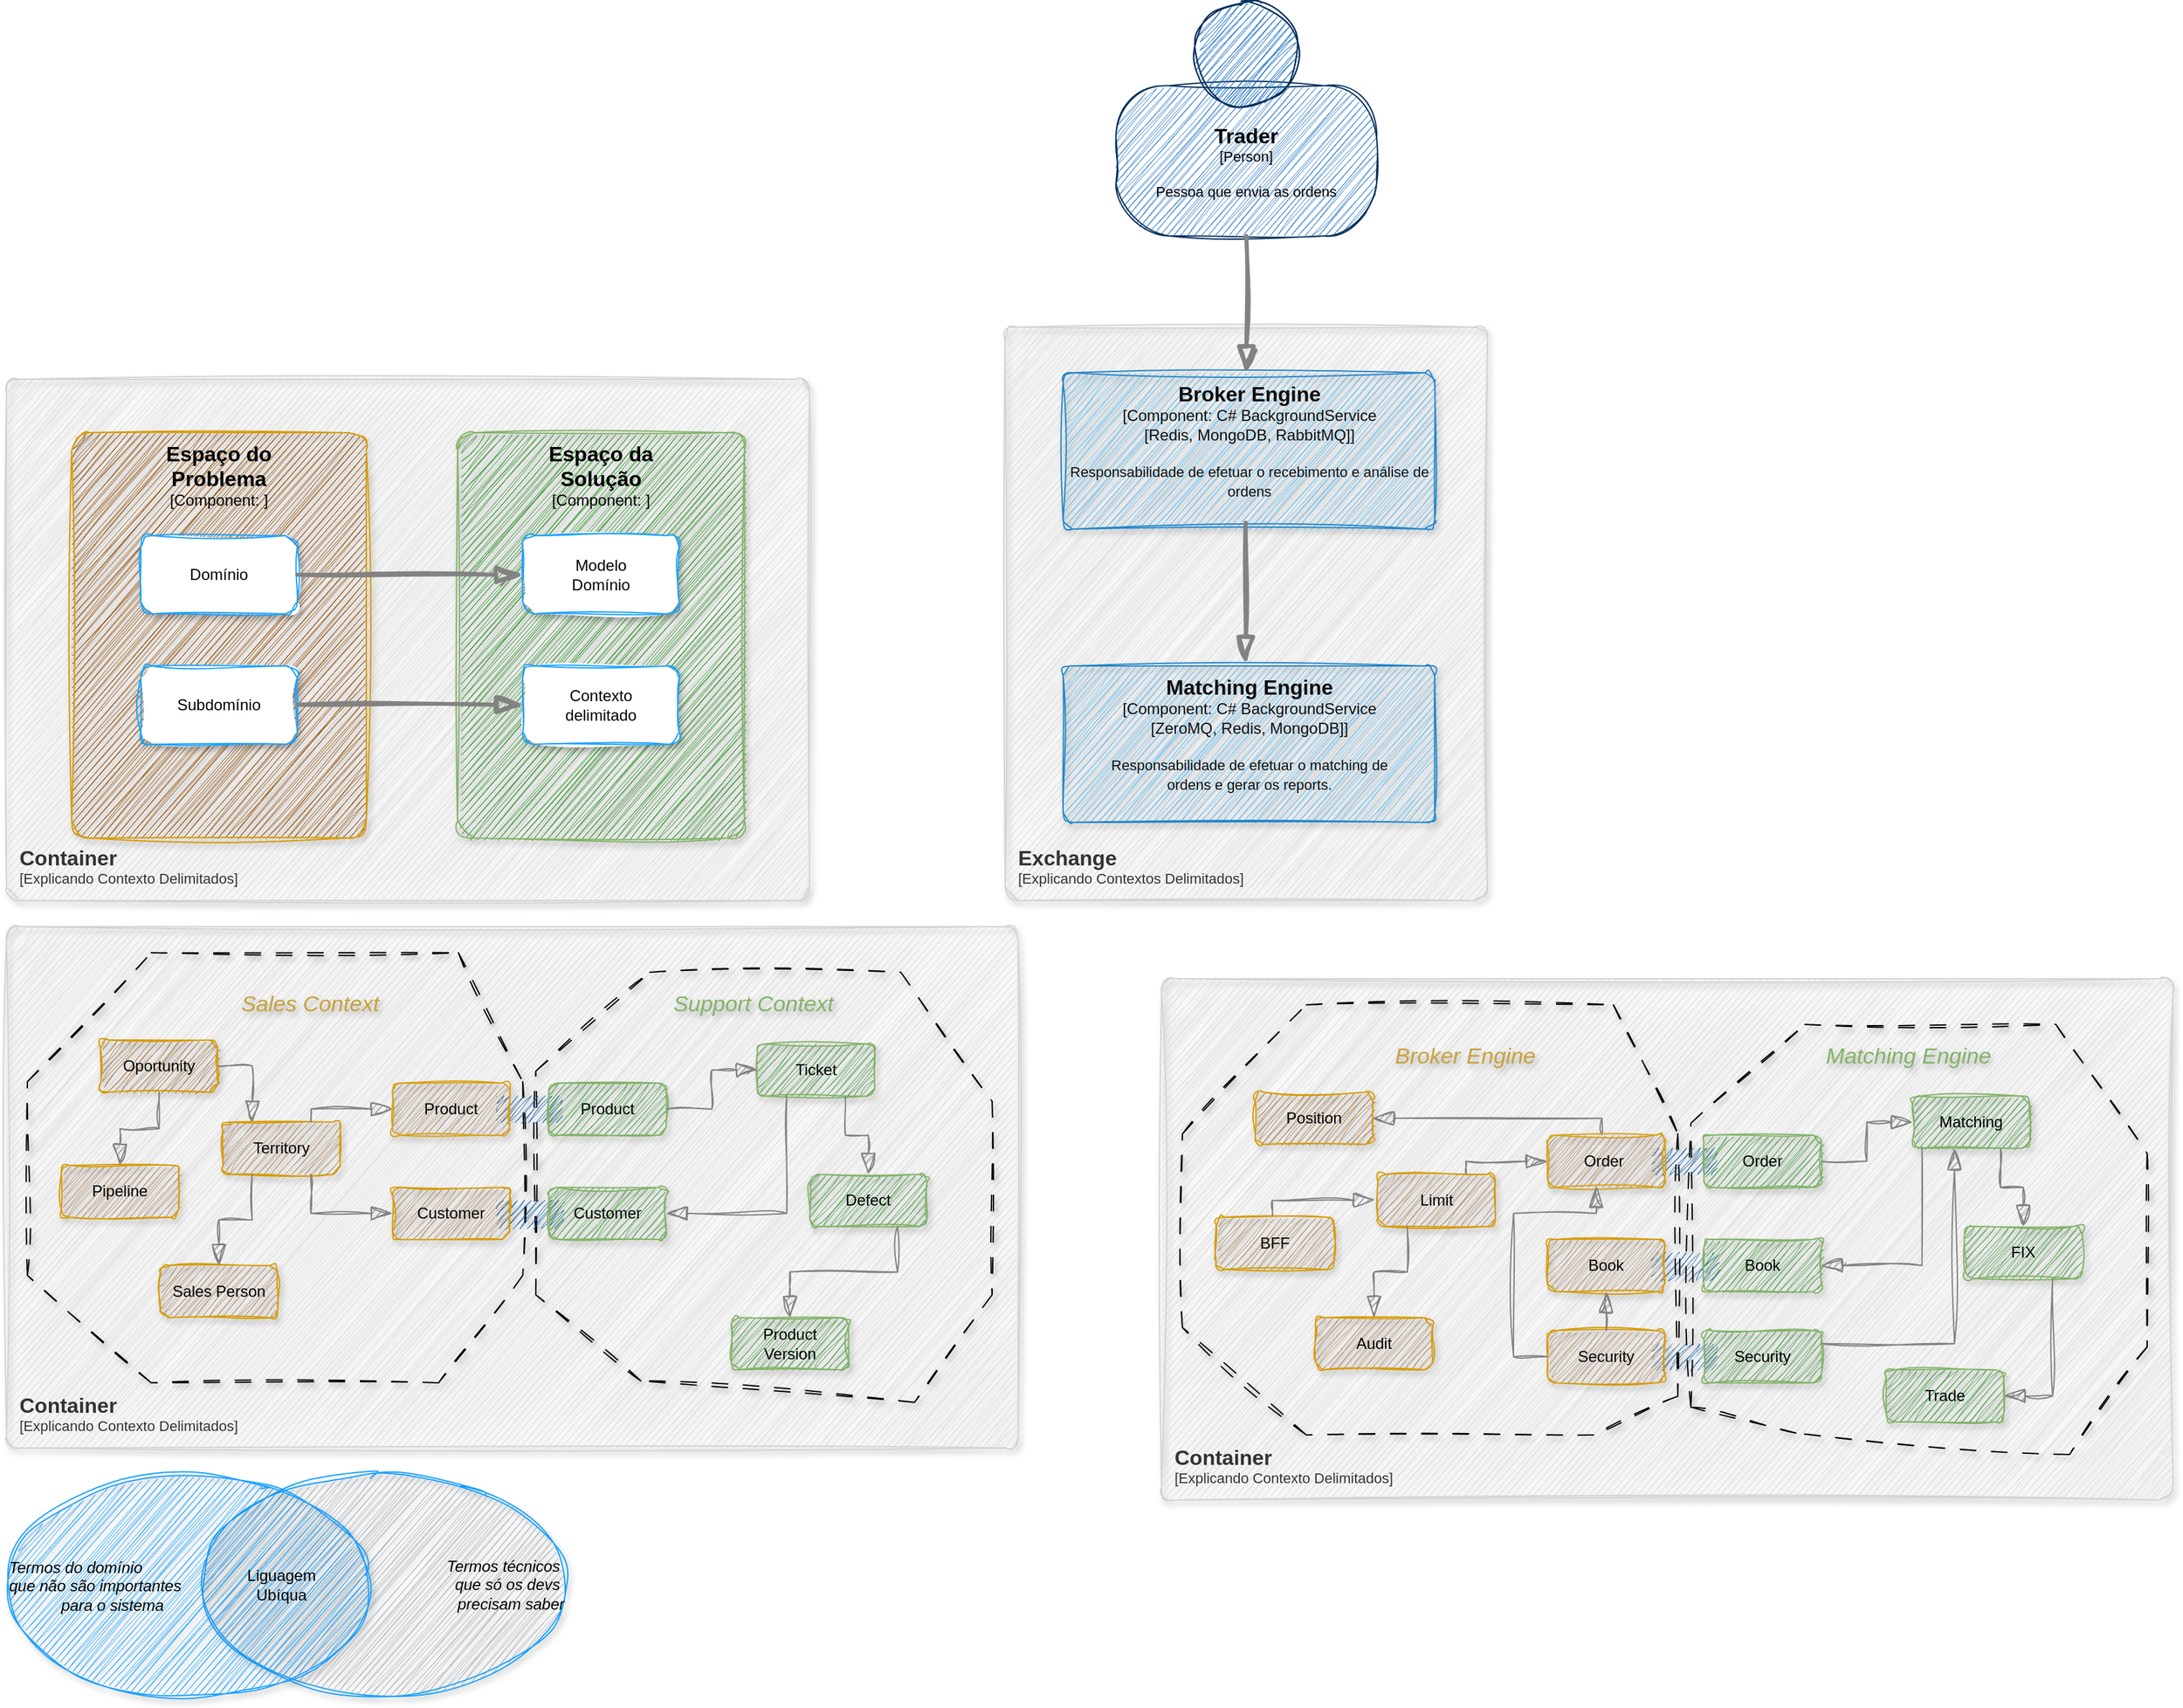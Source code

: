 <mxfile version="24.7.1" type="device">
  <diagram name="Page-1" id="RloGJpYMIdvcqcdj3OxJ">
    <mxGraphModel dx="3782" dy="4445" grid="1" gridSize="10" guides="1" tooltips="1" connect="1" arrows="1" fold="1" page="1" pageScale="1" pageWidth="850" pageHeight="1100" math="0" shadow="0">
      <root>
        <mxCell id="0" />
        <mxCell id="1" parent="0" />
        <mxCell id="sdNyDFk5IxW9DPWMKQOS-30" value="" style="rounded=0;whiteSpace=wrap;html=1;strokeColor=none;fillColor=#0c5ea6;sketch=1;curveFitting=1;jiggle=2;" vertex="1" parent="1">
          <mxGeometry x="-1274" y="-1390" width="50" height="20" as="geometry" />
        </mxCell>
        <mxCell id="sdNyDFk5IxW9DPWMKQOS-4" value="" style="rounded=0;whiteSpace=wrap;html=1;strokeColor=none;fillColor=#0c5ea6;sketch=1;curveFitting=1;jiggle=2;" vertex="1" parent="1">
          <mxGeometry x="-1274" y="-1460" width="50" height="20" as="geometry" />
        </mxCell>
        <object placeholders="1" c4Name="Container" c4Type="ContainerScopeBoundary" c4Application="Explicando Contexto Delimitados" label="&lt;font style=&quot;font-size: 16px&quot;&gt;&lt;b&gt;&lt;div style=&quot;&quot;&gt;%c4Name%&lt;/div&gt;&lt;/b&gt;&lt;/font&gt;&lt;div style=&quot;&quot;&gt;[%c4Application%]&lt;/div&gt;" id="ZBGyYvDXjg_CmxSVn3i1-15">
          <mxCell style="rounded=1;fontSize=11;whiteSpace=wrap;html=1;arcSize=20;fillColor=#DBDBDB;strokeColor=#d4d3d3;fontColor=#333333;labelBackgroundColor=none;align=left;verticalAlign=bottom;labelBorderColor=none;spacingTop=0;spacing=10;metaEdit=1;rotatable=0;perimeter=rectanglePerimeter;noLabel=0;labelPadding=0;allowArrows=0;connectable=0;expand=0;recursiveResize=0;editable=1;pointerEvents=0;absoluteArcSize=1;points=[[0.25,0,0],[0.5,0,0],[0.75,0,0],[1,0.25,0],[1,0.5,0],[1,0.75,0],[0.75,1,0],[0.5,1,0],[0.25,1,0],[0,0.75,0],[0,0.5,0],[0,0.25,0]];shadow=1;gradientColor=none;sketch=1;curveFitting=1;jiggle=2;glass=0;" parent="1" vertex="1">
            <mxGeometry x="-2536" y="-1710" width="776" height="400" as="geometry" />
          </mxCell>
        </object>
        <mxCell id="ZBGyYvDXjg_CmxSVn3i1-27" value="" style="verticalLabelPosition=bottom;verticalAlign=top;html=1;shape=mxgraph.basic.polygon;polyCoords=[[0.25,0],[0.87,0],[1,0.3],[1,0.75],[0.83,1],[0.25,1],[0,0.75],[0,0.3]];polyline=0;fillColor=none;dashed=1;dashPattern=12 12;sketch=1;curveFitting=1;jiggle=2;shadow=1;" parent="1" vertex="1">
          <mxGeometry x="-2520" y="-1690" width="380" height="330" as="geometry" />
        </mxCell>
        <mxCell id="ZBGyYvDXjg_CmxSVn3i1-37" value="" style="verticalLabelPosition=bottom;verticalAlign=top;html=1;shape=mxgraph.basic.polygon;polyCoords=[[0.25,0],[0.8,0],[1,0.3],[1,0.75],[0.83,1],[0.23,0.95],[0,0.75],[0,0.23]];polyline=0;fillColor=none;dashed=1;dashPattern=12 12;sketch=1;curveFitting=1;jiggle=2;shadow=1;" parent="1" vertex="1">
          <mxGeometry x="-2130" y="-1675" width="350" height="330" as="geometry" />
        </mxCell>
        <mxCell id="ZBGyYvDXjg_CmxSVn3i1-48" value="" style="rounded=0;whiteSpace=wrap;html=1;strokeColor=none;fillColor=#0c5ea6;sketch=1;curveFitting=1;jiggle=2;" parent="1" vertex="1">
          <mxGeometry x="-2160" y="-1500" width="50" height="20" as="geometry" />
        </mxCell>
        <mxCell id="ZBGyYvDXjg_CmxSVn3i1-47" value="" style="rounded=0;whiteSpace=wrap;html=1;strokeColor=none;fillColor=#0c5ea6;sketch=1;curveFitting=1;jiggle=2;" parent="1" vertex="1">
          <mxGeometry x="-2160" y="-1580" width="50" height="20" as="geometry" />
        </mxCell>
        <mxCell id="ZBGyYvDXjg_CmxSVn3i1-5" value="Termos técnicos&amp;nbsp;&lt;div&gt;que só os devs&amp;nbsp;&lt;/div&gt;&lt;div&gt;precisam saber&lt;/div&gt;" style="ellipse;whiteSpace=wrap;html=1;fillColor=#a7b0b4;strokeColor=#1ba2ff;sketch=1;curveFitting=1;jiggle=2;shadow=1;align=right;fontStyle=2" parent="1" vertex="1">
          <mxGeometry x="-2386" y="-1290" width="279.5" height="170" as="geometry" />
        </mxCell>
        <object placeholders="1" c4Name="Container" c4Type="ContainerScopeBoundary" c4Application="Explicando Contexto Delimitados" label="&lt;font style=&quot;font-size: 16px&quot;&gt;&lt;b&gt;&lt;div style=&quot;&quot;&gt;%c4Name%&lt;/div&gt;&lt;/b&gt;&lt;/font&gt;&lt;div style=&quot;&quot;&gt;[%c4Application%]&lt;/div&gt;" id="ZBGyYvDXjg_CmxSVn3i1-1">
          <mxCell style="rounded=1;fontSize=11;whiteSpace=wrap;html=1;arcSize=20;fillColor=#DBDBDB;strokeColor=#d4d3d3;fontColor=#333333;labelBackgroundColor=none;align=left;verticalAlign=bottom;labelBorderColor=none;spacingTop=0;spacing=10;metaEdit=1;rotatable=0;perimeter=rectanglePerimeter;noLabel=0;labelPadding=0;allowArrows=0;connectable=0;expand=0;recursiveResize=0;editable=1;pointerEvents=0;absoluteArcSize=1;points=[[0.25,0,0],[0.5,0,0],[0.75,0,0],[1,0.25,0],[1,0.5,0],[1,0.75,0],[0.75,1,0],[0.5,1,0],[0.25,1,0],[0,0.75,0],[0,0.5,0],[0,0.25,0]];shadow=1;gradientColor=none;sketch=1;curveFitting=1;jiggle=2;glass=0;" parent="1" vertex="1">
            <mxGeometry x="-2536" y="-2130" width="616" height="400" as="geometry" />
          </mxCell>
        </object>
        <object placeholders="1" c4Name="Espaço do &#xa;Problema" c4Type="Component" c4Technology="" c4Description="" label="&lt;font style=&quot;font-size: 16px&quot;&gt;&lt;b&gt;%c4Name%&lt;/b&gt;&lt;/font&gt;&lt;div&gt;[%c4Type%: %c4Technology%]&lt;/div&gt;&lt;br&gt;&lt;div&gt;&lt;font style=&quot;font-size: 11px&quot;&gt;%c4Description%&lt;/font&gt;&lt;/div&gt;" id="ZBGyYvDXjg_CmxSVn3i1-2">
          <mxCell style="rounded=1;whiteSpace=wrap;html=1;labelBackgroundColor=none;fillColor=#944c00;align=center;arcSize=6;strokeColor=#d79b00;metaEdit=1;resizable=1;points=[[0.25,0,0],[0.5,0,0],[0.75,0,0],[1,0.25,0],[1,0.5,0],[1,0.75,0],[0.75,1,0],[0.5,1,0],[0.25,1,0],[0,0.75,0],[0,0.5,0],[0,0.25,0]];resizeWidth=0;glass=0;shadow=1;sketch=1;curveFitting=1;jiggle=2;verticalAlign=top;movable=1;rotatable=1;deletable=1;editable=1;locked=0;connectable=1;" parent="1" vertex="1">
            <mxGeometry x="-2486" y="-2089" width="226" height="311" as="geometry" />
          </mxCell>
        </object>
        <object placeholders="1" c4Name="Espaço da &#xa;Solução" c4Type="Component" c4Technology="" c4Description="" label="&lt;font style=&quot;font-size: 16px&quot;&gt;&lt;b&gt;%c4Name%&lt;/b&gt;&lt;/font&gt;&lt;div&gt;[%c4Type%: %c4Technology%]&lt;/div&gt;&lt;br&gt;&lt;div&gt;&lt;font style=&quot;font-size: 11px&quot;&gt;%c4Description%&lt;/font&gt;&lt;/div&gt;" id="ZBGyYvDXjg_CmxSVn3i1-3">
          <mxCell style="rounded=1;whiteSpace=wrap;html=1;labelBackgroundColor=none;fillColor=#279121;align=center;arcSize=6;strokeColor=#82b366;metaEdit=1;resizable=1;points=[[0.25,0,0],[0.5,0,0],[0.75,0,0],[1,0.25,0],[1,0.5,0],[1,0.75,0],[0.75,1,0],[0.5,1,0],[0.25,1,0],[0,0.75,0],[0,0.5,0],[0,0.25,0]];resizeWidth=0;glass=0;shadow=1;sketch=1;curveFitting=1;jiggle=2;verticalAlign=top;movable=1;rotatable=1;deletable=1;editable=1;locked=0;connectable=1;" parent="1" vertex="1">
            <mxGeometry x="-2190" y="-2089" width="220" height="311" as="geometry" />
          </mxCell>
        </object>
        <mxCell id="ZBGyYvDXjg_CmxSVn3i1-4" value="Termos do domínio&amp;nbsp;&lt;div&gt;que não são importantes&amp;nbsp;&lt;/div&gt;&lt;blockquote style=&quot;margin: 0 0 0 40px; border: none; padding: 0px;&quot;&gt;&lt;div style=&quot;&quot;&gt;para o sistema&lt;/div&gt;&lt;/blockquote&gt;" style="ellipse;whiteSpace=wrap;html=1;fillColor=#1ba2ff;strokeColor=#1ba2ff;sketch=1;curveFitting=1;jiggle=2;shadow=1;align=left;fontStyle=2" parent="1" vertex="1">
          <mxGeometry x="-2536" y="-1289" width="279.5" height="170" as="geometry" />
        </mxCell>
        <mxCell id="ZBGyYvDXjg_CmxSVn3i1-6" value="Liguagem&lt;div&gt;Ubíqua&lt;/div&gt;" style="text;html=1;align=center;verticalAlign=middle;whiteSpace=wrap;rounded=0;" parent="1" vertex="1">
          <mxGeometry x="-2355" y="-1220" width="60" height="30" as="geometry" />
        </mxCell>
        <mxCell id="ZBGyYvDXjg_CmxSVn3i1-7" value="Domínio" style="rounded=1;whiteSpace=wrap;html=1;sketch=1;curveFitting=1;jiggle=2;shadow=1;strokeColor=#1ba2ff;" parent="1" vertex="1">
          <mxGeometry x="-2433" y="-2010" width="120" height="60" as="geometry" />
        </mxCell>
        <mxCell id="ZBGyYvDXjg_CmxSVn3i1-8" value="Subdomínio" style="rounded=1;whiteSpace=wrap;html=1;sketch=1;curveFitting=1;jiggle=2;shadow=1;strokeColor=#1ba2ff;" parent="1" vertex="1">
          <mxGeometry x="-2433" y="-1910" width="120" height="60" as="geometry" />
        </mxCell>
        <mxCell id="ZBGyYvDXjg_CmxSVn3i1-9" value="Modelo&lt;div&gt;Domínio&lt;/div&gt;" style="rounded=1;whiteSpace=wrap;html=1;sketch=1;curveFitting=1;jiggle=2;shadow=1;strokeColor=#1ba2ff;" parent="1" vertex="1">
          <mxGeometry x="-2140" y="-2010" width="120" height="60" as="geometry" />
        </mxCell>
        <mxCell id="ZBGyYvDXjg_CmxSVn3i1-10" value="Contexto&lt;div&gt;delimitado&lt;/div&gt;" style="rounded=1;whiteSpace=wrap;html=1;sketch=1;curveFitting=1;jiggle=2;shadow=1;strokeColor=#1ba2ff;" parent="1" vertex="1">
          <mxGeometry x="-2140" y="-1910" width="120" height="60" as="geometry" />
        </mxCell>
        <object placeholders="1" c4Type="Relationship" id="ZBGyYvDXjg_CmxSVn3i1-11">
          <mxCell style="endArrow=blockThin;html=1;fontSize=10;fontColor=#404040;strokeWidth=3;endFill=1;strokeColor=#828282;elbow=vertical;metaEdit=1;endSize=14;startSize=14;jumpStyle=arc;jumpSize=16;rounded=0;edgeStyle=orthogonalEdgeStyle;exitX=1;exitY=0.5;exitDx=0;exitDy=0;entryX=0;entryY=0.5;entryDx=0;entryDy=0;sketch=1;curveFitting=1;jiggle=2;" parent="1" source="ZBGyYvDXjg_CmxSVn3i1-7" target="ZBGyYvDXjg_CmxSVn3i1-9" edge="1">
            <mxGeometry width="240" relative="1" as="geometry">
              <mxPoint x="-2313" y="-1970" as="sourcePoint" />
              <mxPoint x="-2073" y="-1970" as="targetPoint" />
            </mxGeometry>
          </mxCell>
        </object>
        <object placeholders="1" c4Type="Relationship" id="ZBGyYvDXjg_CmxSVn3i1-12">
          <mxCell style="endArrow=blockThin;html=1;fontSize=10;fontColor=#404040;strokeWidth=3;endFill=1;strokeColor=#828282;elbow=vertical;metaEdit=1;endSize=14;startSize=14;jumpStyle=arc;jumpSize=16;rounded=0;edgeStyle=orthogonalEdgeStyle;exitX=1;exitY=0.5;exitDx=0;exitDy=0;entryX=0;entryY=0.5;entryDx=0;entryDy=0;sketch=1;curveFitting=1;jiggle=2;" parent="1" edge="1">
            <mxGeometry width="240" relative="1" as="geometry">
              <mxPoint x="-2313" y="-1880.24" as="sourcePoint" />
              <mxPoint x="-2140" y="-1880.24" as="targetPoint" />
            </mxGeometry>
          </mxCell>
        </object>
        <mxCell id="ZBGyYvDXjg_CmxSVn3i1-19" value="Oportunity" style="rounded=1;whiteSpace=wrap;html=1;sketch=1;curveFitting=1;jiggle=2;shadow=1;strokeColor=#d79b00;fillColor=#a87743;" parent="1" vertex="1">
          <mxGeometry x="-2464" y="-1623" width="90" height="40" as="geometry" />
        </mxCell>
        <object placeholders="1" c4Type="Relationship" id="ZBGyYvDXjg_CmxSVn3i1-25">
          <mxCell style="endArrow=blockThin;html=1;fontSize=10;fontColor=#404040;strokeWidth=1;endFill=1;strokeColor=#828282;elbow=vertical;metaEdit=1;endSize=14;startSize=14;jumpStyle=arc;jumpSize=16;rounded=0;edgeStyle=orthogonalEdgeStyle;exitX=1;exitY=0.5;exitDx=0;exitDy=0;entryX=0.25;entryY=0;entryDx=0;entryDy=0;sketch=1;curveFitting=1;jiggle=2;" parent="1" source="ZBGyYvDXjg_CmxSVn3i1-19" target="ZBGyYvDXjg_CmxSVn3i1-29" edge="1">
            <mxGeometry width="240" relative="1" as="geometry">
              <mxPoint x="-2350" y="-1620.34" as="sourcePoint" />
              <mxPoint x="-2259.36" y="-1590" as="targetPoint" />
            </mxGeometry>
          </mxCell>
        </object>
        <mxCell id="ZBGyYvDXjg_CmxSVn3i1-28" value="Pipeline" style="rounded=1;whiteSpace=wrap;html=1;sketch=1;curveFitting=1;jiggle=2;shadow=1;strokeColor=#d79b00;fillColor=#b48e65;" parent="1" vertex="1">
          <mxGeometry x="-2494" y="-1527" width="90" height="40" as="geometry" />
        </mxCell>
        <mxCell id="ZBGyYvDXjg_CmxSVn3i1-29" value="Territory" style="rounded=1;whiteSpace=wrap;html=1;sketch=1;curveFitting=1;jiggle=2;shadow=1;strokeColor=#d79b00;fillColor=#b48e65;" parent="1" vertex="1">
          <mxGeometry x="-2370" y="-1560" width="90" height="40" as="geometry" />
        </mxCell>
        <mxCell id="ZBGyYvDXjg_CmxSVn3i1-30" value="Sales Person" style="rounded=1;whiteSpace=wrap;html=1;sketch=1;curveFitting=1;jiggle=2;shadow=1;strokeColor=#d79b00;fillColor=#b48e65;" parent="1" vertex="1">
          <mxGeometry x="-2418" y="-1450" width="90" height="40" as="geometry" />
        </mxCell>
        <mxCell id="ZBGyYvDXjg_CmxSVn3i1-31" value="Customer" style="rounded=1;whiteSpace=wrap;html=1;sketch=1;curveFitting=1;jiggle=2;shadow=1;strokeColor=#d79b00;fillColor=#b48e65;" parent="1" vertex="1">
          <mxGeometry x="-2240" y="-1510" width="90" height="40" as="geometry" />
        </mxCell>
        <mxCell id="ZBGyYvDXjg_CmxSVn3i1-32" value="Product" style="rounded=1;whiteSpace=wrap;html=1;sketch=1;curveFitting=1;jiggle=2;shadow=1;strokeColor=#d8a114;fillColor=#b48e65;" parent="1" vertex="1">
          <mxGeometry x="-2240" y="-1590" width="90" height="40" as="geometry" />
        </mxCell>
        <object placeholders="1" c4Type="Relationship" id="ZBGyYvDXjg_CmxSVn3i1-33">
          <mxCell style="endArrow=blockThin;html=1;fontSize=10;fontColor=#404040;strokeWidth=1;endFill=1;strokeColor=#828282;elbow=vertical;metaEdit=1;endSize=14;startSize=14;jumpStyle=arc;jumpSize=16;rounded=0;edgeStyle=orthogonalEdgeStyle;exitX=0.5;exitY=1;exitDx=0;exitDy=0;entryX=0.5;entryY=0;entryDx=0;entryDy=0;sketch=1;curveFitting=1;jiggle=2;" parent="1" source="ZBGyYvDXjg_CmxSVn3i1-19" target="ZBGyYvDXjg_CmxSVn3i1-28" edge="1">
            <mxGeometry width="240" relative="1" as="geometry">
              <mxPoint x="-2397.26" y="-1600" as="sourcePoint" />
              <mxPoint x="-2379.26" y="-1520" as="targetPoint" />
            </mxGeometry>
          </mxCell>
        </object>
        <object placeholders="1" c4Type="Relationship" id="ZBGyYvDXjg_CmxSVn3i1-34">
          <mxCell style="endArrow=blockThin;html=1;fontSize=10;fontColor=#404040;strokeWidth=1;endFill=1;strokeColor=#828282;elbow=vertical;metaEdit=1;endSize=14;startSize=14;jumpStyle=arc;jumpSize=16;rounded=0;edgeStyle=orthogonalEdgeStyle;exitX=0.25;exitY=1;exitDx=0;exitDy=0;entryX=0.5;entryY=0;entryDx=0;entryDy=0;sketch=1;curveFitting=1;jiggle=2;" parent="1" source="ZBGyYvDXjg_CmxSVn3i1-29" target="ZBGyYvDXjg_CmxSVn3i1-30" edge="1">
            <mxGeometry width="240" relative="1" as="geometry">
              <mxPoint x="-2320" y="-1500" as="sourcePoint" />
              <mxPoint x="-2302" y="-1420" as="targetPoint" />
            </mxGeometry>
          </mxCell>
        </object>
        <object placeholders="1" c4Type="Relationship" id="ZBGyYvDXjg_CmxSVn3i1-35">
          <mxCell style="endArrow=blockThin;html=1;fontSize=10;fontColor=#404040;strokeWidth=1;endFill=1;strokeColor=#828282;elbow=vertical;metaEdit=1;endSize=14;startSize=14;jumpStyle=arc;jumpSize=16;rounded=0;edgeStyle=orthogonalEdgeStyle;entryX=0;entryY=0.5;entryDx=0;entryDy=0;exitX=0.75;exitY=0;exitDx=0;exitDy=0;sketch=1;curveFitting=1;jiggle=2;" parent="1" source="ZBGyYvDXjg_CmxSVn3i1-29" target="ZBGyYvDXjg_CmxSVn3i1-32" edge="1">
            <mxGeometry width="240" relative="1" as="geometry">
              <mxPoint x="-2289.996" y="-1580" as="sourcePoint" />
              <mxPoint x="-2252.03" y="-1580" as="targetPoint" />
            </mxGeometry>
          </mxCell>
        </object>
        <object placeholders="1" c4Type="Relationship" id="ZBGyYvDXjg_CmxSVn3i1-36">
          <mxCell style="endArrow=blockThin;html=1;fontSize=10;fontColor=#404040;strokeWidth=1;endFill=1;strokeColor=#828282;elbow=vertical;metaEdit=1;endSize=14;startSize=14;jumpStyle=arc;jumpSize=16;rounded=0;edgeStyle=orthogonalEdgeStyle;entryX=0;entryY=0.5;entryDx=0;entryDy=0;exitX=0.75;exitY=1;exitDx=0;exitDy=0;sketch=1;curveFitting=1;jiggle=2;" parent="1" source="ZBGyYvDXjg_CmxSVn3i1-29" target="ZBGyYvDXjg_CmxSVn3i1-31" edge="1">
            <mxGeometry width="240" relative="1" as="geometry">
              <mxPoint x="-2313" y="-1485.52" as="sourcePoint" />
              <mxPoint x="-2251" y="-1495.52" as="targetPoint" />
            </mxGeometry>
          </mxCell>
        </object>
        <mxCell id="ZBGyYvDXjg_CmxSVn3i1-38" value="Customer" style="rounded=1;whiteSpace=wrap;html=1;sketch=1;curveFitting=1;jiggle=2;shadow=1;strokeColor=#82b366;fillColor=#429d3d;" parent="1" vertex="1">
          <mxGeometry x="-2120" y="-1510" width="90" height="40" as="geometry" />
        </mxCell>
        <mxCell id="ZBGyYvDXjg_CmxSVn3i1-39" value="Product" style="rounded=1;whiteSpace=wrap;html=1;sketch=1;curveFitting=1;jiggle=2;shadow=1;strokeColor=#82b366;fillColor=#429d3d;" parent="1" vertex="1">
          <mxGeometry x="-2120" y="-1590" width="90" height="40" as="geometry" />
        </mxCell>
        <mxCell id="ZBGyYvDXjg_CmxSVn3i1-40" value="Ticket" style="rounded=1;whiteSpace=wrap;html=1;sketch=1;curveFitting=1;jiggle=2;shadow=1;strokeColor=#82b366;fillColor=#429d3d;" parent="1" vertex="1">
          <mxGeometry x="-1960" y="-1620" width="90" height="40" as="geometry" />
        </mxCell>
        <mxCell id="ZBGyYvDXjg_CmxSVn3i1-41" value="Defect" style="rounded=1;whiteSpace=wrap;html=1;sketch=1;curveFitting=1;jiggle=2;shadow=1;strokeColor=#82b366;fillColor=#429d3d;" parent="1" vertex="1">
          <mxGeometry x="-1920" y="-1520" width="90" height="40" as="geometry" />
        </mxCell>
        <mxCell id="ZBGyYvDXjg_CmxSVn3i1-42" value="Product&lt;div&gt;Version&lt;/div&gt;" style="rounded=1;whiteSpace=wrap;html=1;sketch=1;curveFitting=1;jiggle=2;shadow=1;strokeColor=#82b366;fillColor=#429d3d;" parent="1" vertex="1">
          <mxGeometry x="-1980" y="-1410" width="90" height="40" as="geometry" />
        </mxCell>
        <object placeholders="1" c4Type="Relationship" id="ZBGyYvDXjg_CmxSVn3i1-43">
          <mxCell style="endArrow=blockThin;html=1;fontSize=10;fontColor=#404040;strokeWidth=1;endFill=1;strokeColor=#828282;elbow=vertical;metaEdit=1;endSize=14;startSize=14;jumpStyle=arc;jumpSize=16;rounded=0;edgeStyle=orthogonalEdgeStyle;entryX=0;entryY=0.5;entryDx=0;entryDy=0;exitX=1;exitY=0.5;exitDx=0;exitDy=0;sketch=1;curveFitting=1;jiggle=2;" parent="1" source="ZBGyYvDXjg_CmxSVn3i1-39" target="ZBGyYvDXjg_CmxSVn3i1-40" edge="1">
            <mxGeometry width="240" relative="1" as="geometry">
              <mxPoint x="-2022.5" y="-1565" as="sourcePoint" />
              <mxPoint x="-1960.5" y="-1535" as="targetPoint" />
            </mxGeometry>
          </mxCell>
        </object>
        <object placeholders="1" c4Type="Relationship" id="ZBGyYvDXjg_CmxSVn3i1-44">
          <mxCell style="endArrow=blockThin;html=1;fontSize=10;fontColor=#404040;strokeWidth=1;endFill=1;strokeColor=#828282;elbow=vertical;metaEdit=1;endSize=14;startSize=14;jumpStyle=arc;jumpSize=16;rounded=0;edgeStyle=orthogonalEdgeStyle;entryX=0.5;entryY=0;entryDx=0;entryDy=0;exitX=0.75;exitY=1;exitDx=0;exitDy=0;sketch=1;curveFitting=1;jiggle=2;" parent="1" source="ZBGyYvDXjg_CmxSVn3i1-40" target="ZBGyYvDXjg_CmxSVn3i1-41" edge="1">
            <mxGeometry width="240" relative="1" as="geometry">
              <mxPoint x="-2020" y="-1560" as="sourcePoint" />
              <mxPoint x="-1950" y="-1590" as="targetPoint" />
            </mxGeometry>
          </mxCell>
        </object>
        <object placeholders="1" c4Type="Relationship" id="ZBGyYvDXjg_CmxSVn3i1-45">
          <mxCell style="endArrow=blockThin;html=1;fontSize=10;fontColor=#404040;strokeWidth=1;endFill=1;strokeColor=#828282;elbow=vertical;metaEdit=1;endSize=14;startSize=14;jumpStyle=arc;jumpSize=16;rounded=0;edgeStyle=orthogonalEdgeStyle;entryX=1;entryY=0.5;entryDx=0;entryDy=0;exitX=0.25;exitY=1;exitDx=0;exitDy=0;sketch=1;curveFitting=1;jiggle=2;" parent="1" source="ZBGyYvDXjg_CmxSVn3i1-40" target="ZBGyYvDXjg_CmxSVn3i1-38" edge="1">
            <mxGeometry width="240" relative="1" as="geometry">
              <mxPoint x="-1882" y="-1570" as="sourcePoint" />
              <mxPoint x="-1843" y="-1510" as="targetPoint" />
            </mxGeometry>
          </mxCell>
        </object>
        <object placeholders="1" c4Type="Relationship" id="ZBGyYvDXjg_CmxSVn3i1-46">
          <mxCell style="endArrow=blockThin;html=1;fontSize=10;fontColor=#404040;strokeWidth=1;endFill=1;strokeColor=#828282;elbow=vertical;metaEdit=1;endSize=14;startSize=14;jumpStyle=arc;jumpSize=16;rounded=0;edgeStyle=orthogonalEdgeStyle;entryX=0.5;entryY=0;entryDx=0;entryDy=0;exitX=0.75;exitY=1;exitDx=0;exitDy=0;sketch=1;curveFitting=1;jiggle=2;" parent="1" source="ZBGyYvDXjg_CmxSVn3i1-41" target="ZBGyYvDXjg_CmxSVn3i1-42" edge="1">
            <mxGeometry width="240" relative="1" as="geometry">
              <mxPoint x="-1870" y="-1460" as="sourcePoint" />
              <mxPoint x="-1831" y="-1400" as="targetPoint" />
            </mxGeometry>
          </mxCell>
        </object>
        <mxCell id="ZBGyYvDXjg_CmxSVn3i1-49" value="Sales Context" style="text;html=1;align=center;verticalAlign=middle;whiteSpace=wrap;rounded=0;fontSize=17;fontStyle=2;textShadow=1;fontColor=#c9a13b;labelBackgroundColor=none;labelBorderColor=none;" parent="1" vertex="1">
          <mxGeometry x="-2370" y="-1665" width="134" height="30" as="geometry" />
        </mxCell>
        <mxCell id="ZBGyYvDXjg_CmxSVn3i1-50" value="Support Context" style="text;html=1;align=center;verticalAlign=middle;whiteSpace=wrap;rounded=0;fontSize=17;fontStyle=2;textShadow=1;fontColor=#82b366;labelBackgroundColor=none;labelBorderColor=none;" parent="1" vertex="1">
          <mxGeometry x="-2030" y="-1665" width="134" height="30" as="geometry" />
        </mxCell>
        <object placeholders="1" c4Name="Exchange" c4Type="ContainerScopeBoundary" c4Application="Explicando Contextos Delimitados" label="&lt;font style=&quot;font-size: 16px&quot;&gt;&lt;b&gt;&lt;div style=&quot;&quot;&gt;%c4Name%&lt;/div&gt;&lt;/b&gt;&lt;/font&gt;&lt;div style=&quot;&quot;&gt;[%c4Application%]&lt;/div&gt;" id="ZBGyYvDXjg_CmxSVn3i1-51">
          <mxCell style="rounded=1;fontSize=11;whiteSpace=wrap;html=1;arcSize=20;fillColor=#DBDBDB;strokeColor=#d4d3d3;fontColor=#333333;labelBackgroundColor=none;align=left;verticalAlign=bottom;labelBorderColor=none;spacingTop=0;spacing=10;metaEdit=1;rotatable=0;perimeter=rectanglePerimeter;noLabel=0;labelPadding=0;allowArrows=0;connectable=0;expand=0;recursiveResize=0;editable=1;pointerEvents=0;absoluteArcSize=1;points=[[0.25,0,0],[0.5,0,0],[0.75,0,0],[1,0.25,0],[1,0.5,0],[1,0.75,0],[0.75,1,0],[0.5,1,0],[0.25,1,0],[0,0.75,0],[0,0.5,0],[0,0.25,0]];shadow=1;gradientColor=none;sketch=1;curveFitting=1;jiggle=2;glass=0;" parent="1" vertex="1">
            <mxGeometry x="-1770" y="-2170" width="370" height="440" as="geometry" />
          </mxCell>
        </object>
        <object placeholders="1" c4Name="Trader" c4Type="Person" c4Description="Pessoa que envia as ordens" label="&lt;font style=&quot;font-size: 16px&quot;&gt;&lt;b&gt;%c4Name%&lt;/b&gt;&lt;/font&gt;&lt;div&gt;[%c4Type%]&lt;/div&gt;&lt;br&gt;&lt;div&gt;&lt;font style=&quot;font-size: 11px&quot;&gt;&lt;font&gt;%c4Description%&lt;/font&gt;&lt;/font&gt;&lt;/div&gt;" id="ZBGyYvDXjg_CmxSVn3i1-52">
          <mxCell style="html=1;fontSize=11;dashed=0;whiteSpace=wrap;fillColor=#327dc8;strokeColor=#06315C;fontColor=#000000;shape=mxgraph.c4.person2;align=center;metaEdit=1;points=[[0.5,0,0],[1,0.5,0],[1,0.75,0],[0.75,1,0],[0.5,1,0],[0.25,1,0],[0,0.75,0],[0,0.5,0]];resizable=0;sketch=1;curveFitting=1;jiggle=2;" parent="1" vertex="1">
            <mxGeometry x="-1685" y="-2420" width="200" height="180" as="geometry" />
          </mxCell>
        </object>
        <object placeholders="1" c4Name="Matching Engine" c4Type="Component" c4Technology="C# BackgroundService&#xa;[ZeroMQ, Redis, MongoDB]" c4Description="Responsabilidade de efetuar o matching de &#xa;ordens e gerar os reports." label="&lt;font style=&quot;font-size: 16px&quot;&gt;&lt;b&gt;%c4Name%&lt;/b&gt;&lt;/font&gt;&lt;div&gt;[%c4Type%: %c4Technology%]&lt;/div&gt;&lt;br&gt;&lt;div&gt;&lt;font style=&quot;font-size: 11px&quot;&gt;%c4Description%&lt;/font&gt;&lt;/div&gt;" id="ZBGyYvDXjg_CmxSVn3i1-53">
          <mxCell style="rounded=1;whiteSpace=wrap;html=1;labelBackgroundColor=none;fillColor=#63BEF2;fontColor=#100f0f;align=center;arcSize=6;strokeColor=#2086C9;metaEdit=1;resizable=1;points=[[0.25,0,0],[0.5,0,0],[0.75,0,0],[1,0.25,0],[1,0.5,0],[1,0.75,0],[0.75,1,0],[0.5,1,0],[0.25,1,0],[0,0.75,0],[0,0.5,0],[0,0.25,0]];resizeWidth=0;glass=0;shadow=1;sketch=1;curveFitting=1;jiggle=2;gradientColor=none;verticalAlign=top;movable=1;rotatable=1;deletable=1;editable=1;locked=0;connectable=1;" parent="1" vertex="1">
            <mxGeometry x="-1725.5" y="-1910" width="285" height="120" as="geometry" />
          </mxCell>
        </object>
        <object placeholders="1" c4Name="Broker Engine" c4Type="Component" c4Technology="C# BackgroundService&#xa;[Redis, MongoDB, RabbitMQ]" c4Description="Responsabilidade de efetuar o recebimento e análise de ordens" label="&lt;font style=&quot;font-size: 16px&quot;&gt;&lt;b&gt;%c4Name%&lt;/b&gt;&lt;/font&gt;&lt;div&gt;[%c4Type%: %c4Technology%]&lt;/div&gt;&lt;br&gt;&lt;div&gt;&lt;font style=&quot;font-size: 11px&quot;&gt;%c4Description%&lt;/font&gt;&lt;/div&gt;" id="ZBGyYvDXjg_CmxSVn3i1-54">
          <mxCell style="rounded=1;whiteSpace=wrap;html=1;labelBackgroundColor=none;fillColor=#63BEF2;fontColor=#100f0f;align=center;arcSize=6;strokeColor=#2086C9;metaEdit=1;resizable=1;points=[[0.25,0,0],[0.5,0,0],[0.75,0,0],[1,0.25,0],[1,0.5,0],[1,0.75,0],[0.75,1,0],[0.5,1,0],[0.25,1,0],[0,0.75,0],[0,0.5,0],[0,0.25,0]];resizeWidth=0;glass=0;shadow=1;sketch=1;curveFitting=1;jiggle=2;gradientColor=none;verticalAlign=top;movable=1;rotatable=1;deletable=1;editable=1;locked=0;connectable=1;" parent="1" vertex="1">
            <mxGeometry x="-1725.5" y="-2135" width="285" height="120" as="geometry" />
          </mxCell>
        </object>
        <object placeholders="1" c4Type="Relationship" id="ZBGyYvDXjg_CmxSVn3i1-55">
          <mxCell style="endArrow=blockThin;html=1;fontSize=10;fontColor=#404040;strokeWidth=3;endFill=1;strokeColor=#828282;elbow=vertical;metaEdit=1;endSize=14;startSize=14;jumpStyle=arc;jumpSize=16;rounded=0;edgeStyle=orthogonalEdgeStyle;exitX=0.5;exitY=1;exitDx=0;exitDy=0;exitPerimeter=0;sketch=1;curveFitting=1;jiggle=2;" parent="1" source="ZBGyYvDXjg_CmxSVn3i1-52" edge="1">
            <mxGeometry width="240" relative="1" as="geometry">
              <mxPoint x="-1540" y="-2210" as="sourcePoint" />
              <mxPoint x="-1585" y="-2135" as="targetPoint" />
            </mxGeometry>
          </mxCell>
        </object>
        <object placeholders="1" c4Type="Relationship" id="ZBGyYvDXjg_CmxSVn3i1-56">
          <mxCell style="endArrow=blockThin;html=1;fontSize=10;fontColor=#404040;strokeWidth=3;endFill=1;strokeColor=#828282;elbow=vertical;metaEdit=1;endSize=14;startSize=14;jumpStyle=arc;jumpSize=16;rounded=0;edgeStyle=orthogonalEdgeStyle;exitX=0.5;exitY=1;exitDx=0;exitDy=0;exitPerimeter=0;sketch=1;curveFitting=1;jiggle=2;entryX=0.491;entryY=-0.016;entryDx=0;entryDy=0;entryPerimeter=0;" parent="1" edge="1" target="ZBGyYvDXjg_CmxSVn3i1-53">
            <mxGeometry width="240" relative="1" as="geometry">
              <mxPoint x="-1585.5" y="-2020" as="sourcePoint" />
              <mxPoint x="-1585.5" y="-1915" as="targetPoint" />
            </mxGeometry>
          </mxCell>
        </object>
        <object placeholders="1" c4Name="Container" c4Type="ContainerScopeBoundary" c4Application="Explicando Contexto Delimitados" label="&lt;font style=&quot;font-size: 16px&quot;&gt;&lt;b&gt;&lt;div style=&quot;&quot;&gt;%c4Name%&lt;/div&gt;&lt;/b&gt;&lt;/font&gt;&lt;div style=&quot;&quot;&gt;[%c4Application%]&lt;/div&gt;" id="sdNyDFk5IxW9DPWMKQOS-1">
          <mxCell style="rounded=1;fontSize=11;whiteSpace=wrap;html=1;arcSize=20;fillColor=#DBDBDB;strokeColor=#d4d3d3;fontColor=#333333;labelBackgroundColor=none;align=left;verticalAlign=bottom;labelBorderColor=none;spacingTop=0;spacing=10;metaEdit=1;rotatable=0;perimeter=rectanglePerimeter;noLabel=0;labelPadding=0;allowArrows=0;connectable=0;expand=0;recursiveResize=0;editable=1;pointerEvents=0;absoluteArcSize=1;points=[[0.25,0,0],[0.5,0,0],[0.75,0,0],[1,0.25,0],[1,0.5,0],[1,0.75,0],[0.75,1,0],[0.5,1,0],[0.25,1,0],[0,0.75,0],[0,0.5,0],[0,0.25,0]];shadow=1;gradientColor=none;sketch=1;curveFitting=1;jiggle=2;glass=0;" vertex="1" parent="1">
            <mxGeometry x="-1650" y="-1670" width="776" height="400" as="geometry" />
          </mxCell>
        </object>
        <mxCell id="sdNyDFk5IxW9DPWMKQOS-2" value="" style="verticalLabelPosition=bottom;verticalAlign=top;html=1;shape=mxgraph.basic.polygon;polyCoords=[[0.25,0],[0.87,0],[1,0.3],[1,0.91],[0.83,1],[0.25,1],[0,0.75],[0,0.3]];polyline=0;fillColor=none;dashed=1;dashPattern=12 12;sketch=1;curveFitting=1;jiggle=2;shadow=1;" vertex="1" parent="1">
          <mxGeometry x="-1634" y="-1650" width="380" height="330" as="geometry" />
        </mxCell>
        <mxCell id="sdNyDFk5IxW9DPWMKQOS-3" value="" style="verticalLabelPosition=bottom;verticalAlign=top;html=1;shape=mxgraph.basic.polygon;polyCoords=[[0.25,0],[0.8,0],[1,0.3],[1,0.75],[0.83,1],[0.23,0.95],[0,0.89],[0,0.23]];polyline=0;fillColor=none;dashed=1;dashPattern=12 12;sketch=1;curveFitting=1;jiggle=2;shadow=1;" vertex="1" parent="1">
          <mxGeometry x="-1244" y="-1635" width="350" height="330" as="geometry" />
        </mxCell>
        <mxCell id="sdNyDFk5IxW9DPWMKQOS-5" value="" style="rounded=0;whiteSpace=wrap;html=1;strokeColor=none;fillColor=#0c5ea6;sketch=1;curveFitting=1;jiggle=2;" vertex="1" parent="1">
          <mxGeometry x="-1274" y="-1540" width="50" height="20" as="geometry" />
        </mxCell>
        <mxCell id="sdNyDFk5IxW9DPWMKQOS-6" value="Position" style="rounded=1;whiteSpace=wrap;html=1;sketch=1;curveFitting=1;jiggle=2;shadow=1;strokeColor=#d79b00;fillColor=#a87743;" vertex="1" parent="1">
          <mxGeometry x="-1578" y="-1583" width="90" height="40" as="geometry" />
        </mxCell>
        <object placeholders="1" c4Type="Relationship" id="sdNyDFk5IxW9DPWMKQOS-7">
          <mxCell style="endArrow=blockThin;html=1;fontSize=10;fontColor=#404040;strokeWidth=1;endFill=1;strokeColor=#828282;elbow=vertical;metaEdit=1;endSize=14;startSize=14;jumpStyle=arc;jumpSize=16;rounded=0;edgeStyle=orthogonalEdgeStyle;exitX=0.465;exitY=-0.011;exitDx=0;exitDy=0;entryX=1;entryY=0.5;entryDx=0;entryDy=0;sketch=1;curveFitting=1;jiggle=2;exitPerimeter=0;" edge="1" parent="1" source="sdNyDFk5IxW9DPWMKQOS-12" target="sdNyDFk5IxW9DPWMKQOS-6">
            <mxGeometry width="240" relative="1" as="geometry">
              <mxPoint x="-1464" y="-1580.34" as="sourcePoint" />
              <mxPoint x="-1373.36" y="-1550" as="targetPoint" />
            </mxGeometry>
          </mxCell>
        </object>
        <mxCell id="sdNyDFk5IxW9DPWMKQOS-8" value="BFF" style="rounded=1;whiteSpace=wrap;html=1;sketch=1;curveFitting=1;jiggle=2;shadow=1;strokeColor=#d79b00;fillColor=#b48e65;" vertex="1" parent="1">
          <mxGeometry x="-1608" y="-1487" width="90" height="40" as="geometry" />
        </mxCell>
        <mxCell id="sdNyDFk5IxW9DPWMKQOS-9" value="Limit" style="rounded=1;whiteSpace=wrap;html=1;sketch=1;curveFitting=1;jiggle=2;shadow=1;strokeColor=#d79b00;fillColor=#b48e65;" vertex="1" parent="1">
          <mxGeometry x="-1484" y="-1520" width="90" height="40" as="geometry" />
        </mxCell>
        <mxCell id="sdNyDFk5IxW9DPWMKQOS-10" value="Audit" style="rounded=1;whiteSpace=wrap;html=1;sketch=1;curveFitting=1;jiggle=2;shadow=1;strokeColor=#d79b00;fillColor=#b48e65;" vertex="1" parent="1">
          <mxGeometry x="-1532" y="-1410" width="90" height="40" as="geometry" />
        </mxCell>
        <mxCell id="sdNyDFk5IxW9DPWMKQOS-11" value="Book" style="rounded=1;whiteSpace=wrap;html=1;sketch=1;curveFitting=1;jiggle=2;shadow=1;strokeColor=#d79b00;fillColor=#b48e65;" vertex="1" parent="1">
          <mxGeometry x="-1354" y="-1470" width="90" height="40" as="geometry" />
        </mxCell>
        <mxCell id="sdNyDFk5IxW9DPWMKQOS-12" value="Order&amp;nbsp;" style="rounded=1;whiteSpace=wrap;html=1;sketch=1;curveFitting=1;jiggle=2;shadow=1;strokeColor=#d8a114;fillColor=#b48e65;" vertex="1" parent="1">
          <mxGeometry x="-1354" y="-1550" width="90" height="40" as="geometry" />
        </mxCell>
        <object placeholders="1" c4Type="Relationship" id="sdNyDFk5IxW9DPWMKQOS-13">
          <mxCell style="endArrow=blockThin;html=1;fontSize=10;fontColor=#404040;strokeWidth=1;endFill=1;strokeColor=#828282;elbow=vertical;metaEdit=1;endSize=14;startSize=14;jumpStyle=arc;jumpSize=16;rounded=0;edgeStyle=orthogonalEdgeStyle;exitX=0.477;exitY=-0.036;exitDx=0;exitDy=0;entryX=-0.028;entryY=0.485;entryDx=0;entryDy=0;sketch=1;curveFitting=1;jiggle=2;exitPerimeter=0;entryPerimeter=0;" edge="1" parent="1" source="sdNyDFk5IxW9DPWMKQOS-8" target="sdNyDFk5IxW9DPWMKQOS-9">
            <mxGeometry width="240" relative="1" as="geometry">
              <mxPoint x="-1511.26" y="-1560" as="sourcePoint" />
              <mxPoint x="-1493.26" y="-1480" as="targetPoint" />
              <Array as="points">
                <mxPoint x="-1565" y="-1500" />
                <mxPoint x="-1501" y="-1500" />
              </Array>
            </mxGeometry>
          </mxCell>
        </object>
        <object placeholders="1" c4Type="Relationship" id="sdNyDFk5IxW9DPWMKQOS-14">
          <mxCell style="endArrow=blockThin;html=1;fontSize=10;fontColor=#404040;strokeWidth=1;endFill=1;strokeColor=#828282;elbow=vertical;metaEdit=1;endSize=14;startSize=14;jumpStyle=arc;jumpSize=16;rounded=0;edgeStyle=orthogonalEdgeStyle;exitX=0.25;exitY=1;exitDx=0;exitDy=0;entryX=0.5;entryY=0;entryDx=0;entryDy=0;sketch=1;curveFitting=1;jiggle=2;" edge="1" parent="1" source="sdNyDFk5IxW9DPWMKQOS-9" target="sdNyDFk5IxW9DPWMKQOS-10">
            <mxGeometry width="240" relative="1" as="geometry">
              <mxPoint x="-1434" y="-1460" as="sourcePoint" />
              <mxPoint x="-1416" y="-1380" as="targetPoint" />
            </mxGeometry>
          </mxCell>
        </object>
        <object placeholders="1" c4Type="Relationship" id="sdNyDFk5IxW9DPWMKQOS-15">
          <mxCell style="endArrow=blockThin;html=1;fontSize=10;fontColor=#404040;strokeWidth=1;endFill=1;strokeColor=#828282;elbow=vertical;metaEdit=1;endSize=14;startSize=14;jumpStyle=arc;jumpSize=16;rounded=0;edgeStyle=orthogonalEdgeStyle;entryX=0;entryY=0.5;entryDx=0;entryDy=0;exitX=0.75;exitY=0;exitDx=0;exitDy=0;sketch=1;curveFitting=1;jiggle=2;" edge="1" parent="1" source="sdNyDFk5IxW9DPWMKQOS-9" target="sdNyDFk5IxW9DPWMKQOS-12">
            <mxGeometry width="240" relative="1" as="geometry">
              <mxPoint x="-1403.996" y="-1540" as="sourcePoint" />
              <mxPoint x="-1366.03" y="-1540" as="targetPoint" />
            </mxGeometry>
          </mxCell>
        </object>
        <mxCell id="sdNyDFk5IxW9DPWMKQOS-17" value="Book" style="rounded=1;whiteSpace=wrap;html=1;sketch=1;curveFitting=1;jiggle=2;shadow=1;strokeColor=#82b366;fillColor=#429d3d;" vertex="1" parent="1">
          <mxGeometry x="-1234" y="-1470" width="90" height="40" as="geometry" />
        </mxCell>
        <mxCell id="sdNyDFk5IxW9DPWMKQOS-18" value="Order" style="rounded=1;whiteSpace=wrap;html=1;sketch=1;curveFitting=1;jiggle=2;shadow=1;strokeColor=#82b366;fillColor=#429d3d;" vertex="1" parent="1">
          <mxGeometry x="-1234" y="-1550" width="90" height="40" as="geometry" />
        </mxCell>
        <mxCell id="sdNyDFk5IxW9DPWMKQOS-19" value="Matching" style="rounded=1;whiteSpace=wrap;html=1;sketch=1;curveFitting=1;jiggle=2;shadow=1;strokeColor=#82b366;fillColor=#429d3d;" vertex="1" parent="1">
          <mxGeometry x="-1074" y="-1580" width="90" height="40" as="geometry" />
        </mxCell>
        <mxCell id="sdNyDFk5IxW9DPWMKQOS-20" value="FIX" style="rounded=1;whiteSpace=wrap;html=1;sketch=1;curveFitting=1;jiggle=2;shadow=1;strokeColor=#82b366;fillColor=#429d3d;" vertex="1" parent="1">
          <mxGeometry x="-1034" y="-1480" width="90" height="40" as="geometry" />
        </mxCell>
        <mxCell id="sdNyDFk5IxW9DPWMKQOS-21" value="Trade" style="rounded=1;whiteSpace=wrap;html=1;sketch=1;curveFitting=1;jiggle=2;shadow=1;strokeColor=#82b366;fillColor=#429d3d;" vertex="1" parent="1">
          <mxGeometry x="-1094" y="-1370" width="90" height="40" as="geometry" />
        </mxCell>
        <object placeholders="1" c4Type="Relationship" id="sdNyDFk5IxW9DPWMKQOS-22">
          <mxCell style="endArrow=blockThin;html=1;fontSize=10;fontColor=#404040;strokeWidth=1;endFill=1;strokeColor=#828282;elbow=vertical;metaEdit=1;endSize=14;startSize=14;jumpStyle=arc;jumpSize=16;rounded=0;edgeStyle=orthogonalEdgeStyle;entryX=0;entryY=0.5;entryDx=0;entryDy=0;exitX=1;exitY=0.5;exitDx=0;exitDy=0;sketch=1;curveFitting=1;jiggle=2;" edge="1" parent="1" source="sdNyDFk5IxW9DPWMKQOS-18" target="sdNyDFk5IxW9DPWMKQOS-19">
            <mxGeometry width="240" relative="1" as="geometry">
              <mxPoint x="-1136.5" y="-1525" as="sourcePoint" />
              <mxPoint x="-1074.5" y="-1495" as="targetPoint" />
            </mxGeometry>
          </mxCell>
        </object>
        <object placeholders="1" c4Type="Relationship" id="sdNyDFk5IxW9DPWMKQOS-23">
          <mxCell style="endArrow=blockThin;html=1;fontSize=10;fontColor=#404040;strokeWidth=1;endFill=1;strokeColor=#828282;elbow=vertical;metaEdit=1;endSize=14;startSize=14;jumpStyle=arc;jumpSize=16;rounded=0;edgeStyle=orthogonalEdgeStyle;entryX=0.5;entryY=0;entryDx=0;entryDy=0;exitX=0.75;exitY=1;exitDx=0;exitDy=0;sketch=1;curveFitting=1;jiggle=2;" edge="1" parent="1" source="sdNyDFk5IxW9DPWMKQOS-19" target="sdNyDFk5IxW9DPWMKQOS-20">
            <mxGeometry width="240" relative="1" as="geometry">
              <mxPoint x="-1134" y="-1520" as="sourcePoint" />
              <mxPoint x="-1064" y="-1550" as="targetPoint" />
            </mxGeometry>
          </mxCell>
        </object>
        <object placeholders="1" c4Type="Relationship" id="sdNyDFk5IxW9DPWMKQOS-24">
          <mxCell style="endArrow=blockThin;html=1;fontSize=10;fontColor=#404040;strokeWidth=1;endFill=1;strokeColor=#828282;elbow=vertical;metaEdit=1;endSize=14;startSize=14;jumpStyle=arc;jumpSize=16;rounded=0;edgeStyle=orthogonalEdgeStyle;entryX=1;entryY=0.5;entryDx=0;entryDy=0;exitX=0.081;exitY=0.974;exitDx=0;exitDy=0;sketch=1;curveFitting=1;jiggle=2;exitPerimeter=0;" edge="1" parent="1" source="sdNyDFk5IxW9DPWMKQOS-19" target="sdNyDFk5IxW9DPWMKQOS-17">
            <mxGeometry width="240" relative="1" as="geometry">
              <mxPoint x="-996" y="-1530" as="sourcePoint" />
              <mxPoint x="-957" y="-1470" as="targetPoint" />
            </mxGeometry>
          </mxCell>
        </object>
        <object placeholders="1" c4Type="Relationship" id="sdNyDFk5IxW9DPWMKQOS-25">
          <mxCell style="endArrow=blockThin;html=1;fontSize=10;fontColor=#404040;strokeWidth=1;endFill=1;strokeColor=#828282;elbow=vertical;metaEdit=1;endSize=14;startSize=14;jumpStyle=arc;jumpSize=16;rounded=0;edgeStyle=orthogonalEdgeStyle;entryX=1;entryY=0.5;entryDx=0;entryDy=0;exitX=0.75;exitY=1;exitDx=0;exitDy=0;sketch=1;curveFitting=1;jiggle=2;" edge="1" parent="1" source="sdNyDFk5IxW9DPWMKQOS-20" target="sdNyDFk5IxW9DPWMKQOS-21">
            <mxGeometry width="240" relative="1" as="geometry">
              <mxPoint x="-984" y="-1420" as="sourcePoint" />
              <mxPoint x="-945" y="-1360" as="targetPoint" />
            </mxGeometry>
          </mxCell>
        </object>
        <mxCell id="sdNyDFk5IxW9DPWMKQOS-26" value="Broker Engine" style="text;html=1;align=center;verticalAlign=middle;whiteSpace=wrap;rounded=0;fontSize=17;fontStyle=2;textShadow=1;fontColor=#c9a13b;labelBackgroundColor=none;labelBorderColor=none;" vertex="1" parent="1">
          <mxGeometry x="-1484" y="-1625" width="134" height="30" as="geometry" />
        </mxCell>
        <mxCell id="sdNyDFk5IxW9DPWMKQOS-27" value="Matching Engine" style="text;html=1;align=center;verticalAlign=middle;whiteSpace=wrap;rounded=0;fontSize=17;fontStyle=2;textShadow=1;fontColor=#82b366;labelBackgroundColor=none;labelBorderColor=none;" vertex="1" parent="1">
          <mxGeometry x="-1144" y="-1625" width="134" height="30" as="geometry" />
        </mxCell>
        <mxCell id="sdNyDFk5IxW9DPWMKQOS-28" value="Security" style="rounded=1;whiteSpace=wrap;html=1;sketch=1;curveFitting=1;jiggle=2;shadow=1;strokeColor=#d79b00;fillColor=#b48e65;" vertex="1" parent="1">
          <mxGeometry x="-1354" y="-1400" width="90" height="40" as="geometry" />
        </mxCell>
        <mxCell id="sdNyDFk5IxW9DPWMKQOS-29" value="Security" style="rounded=1;whiteSpace=wrap;html=1;sketch=1;curveFitting=1;jiggle=2;shadow=1;strokeColor=#82b366;fillColor=#429d3d;" vertex="1" parent="1">
          <mxGeometry x="-1234" y="-1400" width="90" height="40" as="geometry" />
        </mxCell>
        <object placeholders="1" c4Type="Relationship" id="sdNyDFk5IxW9DPWMKQOS-31">
          <mxCell style="endArrow=blockThin;html=1;fontSize=10;fontColor=#404040;strokeWidth=1;endFill=1;strokeColor=#828282;elbow=vertical;metaEdit=1;endSize=14;startSize=14;jumpStyle=arc;jumpSize=16;rounded=0;edgeStyle=orthogonalEdgeStyle;entryX=0.358;entryY=1.006;entryDx=0;entryDy=0;exitX=1;exitY=0.25;exitDx=0;exitDy=0;sketch=1;curveFitting=1;jiggle=2;entryPerimeter=0;" edge="1" parent="1" source="sdNyDFk5IxW9DPWMKQOS-29" target="sdNyDFk5IxW9DPWMKQOS-19">
            <mxGeometry width="240" relative="1" as="geometry">
              <mxPoint x="-1057" y="-1531" as="sourcePoint" />
              <mxPoint x="-1134" y="-1440" as="targetPoint" />
              <Array as="points">
                <mxPoint x="-1042" y="-1390" />
              </Array>
            </mxGeometry>
          </mxCell>
        </object>
        <object placeholders="1" c4Type="Relationship" id="sdNyDFk5IxW9DPWMKQOS-33">
          <mxCell style="endArrow=blockThin;html=1;fontSize=10;fontColor=#404040;strokeWidth=1;endFill=1;strokeColor=#828282;elbow=vertical;metaEdit=1;endSize=14;startSize=14;jumpStyle=arc;jumpSize=16;rounded=0;edgeStyle=orthogonalEdgeStyle;exitX=0;exitY=0.5;exitDx=0;exitDy=0;entryX=0.415;entryY=0.981;entryDx=0;entryDy=0;sketch=1;curveFitting=1;jiggle=2;entryPerimeter=0;" edge="1" parent="1" source="sdNyDFk5IxW9DPWMKQOS-28" target="sdNyDFk5IxW9DPWMKQOS-12">
            <mxGeometry width="240" relative="1" as="geometry">
              <mxPoint x="-1451" y="-1470" as="sourcePoint" />
              <mxPoint x="-1477" y="-1400" as="targetPoint" />
              <Array as="points">
                <mxPoint x="-1380" y="-1380" />
                <mxPoint x="-1380" y="-1490" />
                <mxPoint x="-1317" y="-1490" />
              </Array>
            </mxGeometry>
          </mxCell>
        </object>
        <object placeholders="1" c4Type="Relationship" id="sdNyDFk5IxW9DPWMKQOS-34">
          <mxCell style="endArrow=blockThin;html=1;fontSize=10;fontColor=#404040;strokeWidth=1;endFill=1;strokeColor=#828282;elbow=vertical;metaEdit=1;endSize=14;startSize=14;jumpStyle=arc;jumpSize=16;rounded=0;edgeStyle=orthogonalEdgeStyle;exitX=0.5;exitY=0;exitDx=0;exitDy=0;entryX=0.5;entryY=1;entryDx=0;entryDy=0;sketch=1;curveFitting=1;jiggle=2;" edge="1" parent="1" source="sdNyDFk5IxW9DPWMKQOS-28" target="sdNyDFk5IxW9DPWMKQOS-11">
            <mxGeometry width="240" relative="1" as="geometry">
              <mxPoint x="-1344" y="-1370" as="sourcePoint" />
              <mxPoint x="-1307" y="-1501" as="targetPoint" />
              <Array as="points">
                <mxPoint x="-1309" y="-1410" />
                <mxPoint x="-1310" y="-1410" />
                <mxPoint x="-1310" y="-1420" />
                <mxPoint x="-1309" y="-1420" />
              </Array>
            </mxGeometry>
          </mxCell>
        </object>
      </root>
    </mxGraphModel>
  </diagram>
</mxfile>
